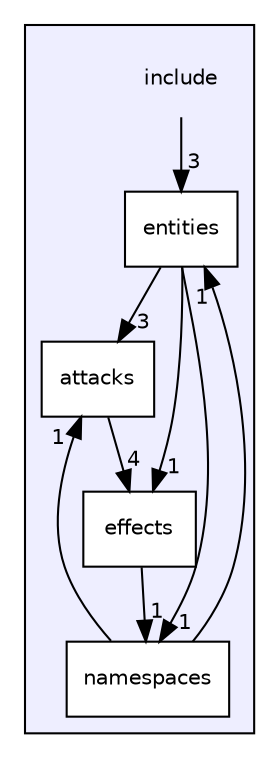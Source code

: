 digraph "include" {
  compound=true
  node [ fontsize="10", fontname="Helvetica"];
  edge [ labelfontsize="10", labelfontname="Helvetica"];
  subgraph clusterdir_d44c64559bbebec7f509842c48db8b23 {
    graph [ bgcolor="#eeeeff", pencolor="black", label="" URL="dir_d44c64559bbebec7f509842c48db8b23.html"];
    dir_d44c64559bbebec7f509842c48db8b23 [shape=plaintext label="include"];
  dir_0b727cbfb71a48b16bbc22b57d20e793 [shape=box label="attacks" fillcolor="white" style="filled" URL="dir_0b727cbfb71a48b16bbc22b57d20e793.html"];
  dir_9dae7bde56e7aa2178fbf4748a4d9c95 [shape=box label="effects" fillcolor="white" style="filled" URL="dir_9dae7bde56e7aa2178fbf4748a4d9c95.html"];
  dir_4563ce166fd24a17a0623db1f3455956 [shape=box label="entities" fillcolor="white" style="filled" URL="dir_4563ce166fd24a17a0623db1f3455956.html"];
  dir_f2d6bfb0684276276bde2e301a92d27a [shape=box label="namespaces" fillcolor="white" style="filled" URL="dir_f2d6bfb0684276276bde2e301a92d27a.html"];
  }
  dir_f2d6bfb0684276276bde2e301a92d27a->dir_0b727cbfb71a48b16bbc22b57d20e793 [headlabel="1", labeldistance=1.5 headhref="dir_000004_000001.html"];
  dir_f2d6bfb0684276276bde2e301a92d27a->dir_4563ce166fd24a17a0623db1f3455956 [headlabel="1", labeldistance=1.5 headhref="dir_000004_000003.html"];
  dir_4563ce166fd24a17a0623db1f3455956->dir_0b727cbfb71a48b16bbc22b57d20e793 [headlabel="3", labeldistance=1.5 headhref="dir_000003_000001.html"];
  dir_4563ce166fd24a17a0623db1f3455956->dir_9dae7bde56e7aa2178fbf4748a4d9c95 [headlabel="1", labeldistance=1.5 headhref="dir_000003_000002.html"];
  dir_4563ce166fd24a17a0623db1f3455956->dir_f2d6bfb0684276276bde2e301a92d27a [headlabel="1", labeldistance=1.5 headhref="dir_000003_000004.html"];
  dir_d44c64559bbebec7f509842c48db8b23->dir_4563ce166fd24a17a0623db1f3455956 [headlabel="3", labeldistance=1.5 headhref="dir_000000_000003.html"];
  dir_9dae7bde56e7aa2178fbf4748a4d9c95->dir_f2d6bfb0684276276bde2e301a92d27a [headlabel="1", labeldistance=1.5 headhref="dir_000002_000004.html"];
  dir_0b727cbfb71a48b16bbc22b57d20e793->dir_9dae7bde56e7aa2178fbf4748a4d9c95 [headlabel="4", labeldistance=1.5 headhref="dir_000001_000002.html"];
}
